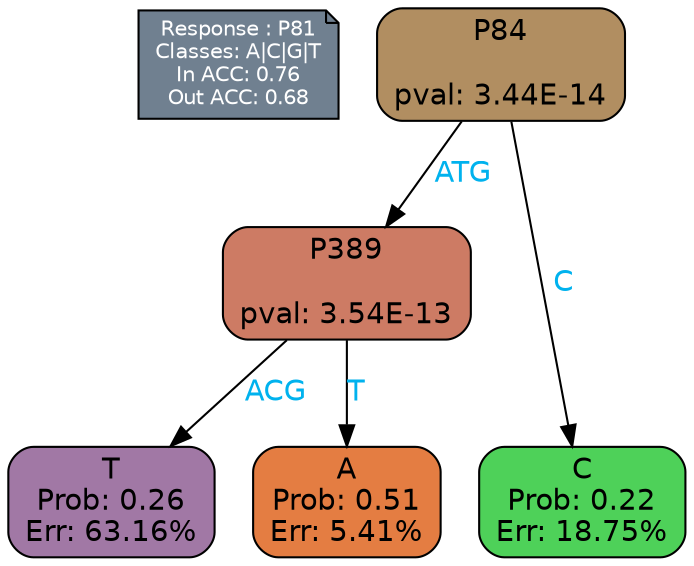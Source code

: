 digraph Tree {
node [shape=box, style="filled, rounded", color="black", fontname=helvetica] ;
graph [ranksep=equally, splines=polylines, bgcolor=transparent, dpi=600] ;
edge [fontname=helvetica] ;
LEGEND [label="Response : P81
Classes: A|C|G|T
In ACC: 0.76
Out ACC: 0.68
",shape=note,align=left,style=filled,fillcolor="slategray",fontcolor="white",fontsize=10];1 [label="P84

pval: 3.44E-14", fillcolor="#b18e61"] ;
2 [label="P389

pval: 3.54E-13", fillcolor="#cd7b64"] ;
3 [label="T
Prob: 0.26
Err: 63.16%", fillcolor="#a178a5"] ;
4 [label="A
Prob: 0.51
Err: 5.41%", fillcolor="#e47d42"] ;
5 [label="C
Prob: 0.22
Err: 18.75%", fillcolor="#4ed159"] ;
1 -> 2 [label="ATG",fontcolor=deepskyblue2] ;
1 -> 5 [label="C",fontcolor=deepskyblue2] ;
2 -> 3 [label="ACG",fontcolor=deepskyblue2] ;
2 -> 4 [label="T",fontcolor=deepskyblue2] ;
{rank = same; 3;4;5;}{rank = same; LEGEND;1;}}